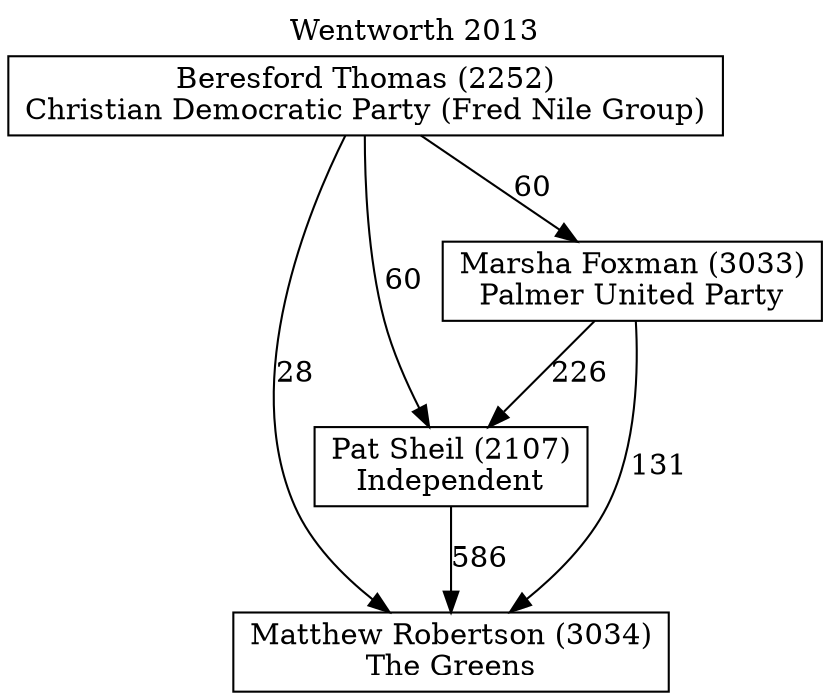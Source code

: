 // House preference flow
digraph "Matthew Robertson (3034)_Wentworth_2013" {
	graph [label="Wentworth 2013" labelloc=t mclimit=10]
	node [shape=box]
	"Matthew Robertson (3034)" [label="Matthew Robertson (3034)
The Greens"]
	"Pat Sheil (2107)" [label="Pat Sheil (2107)
Independent"]
	"Marsha Foxman (3033)" [label="Marsha Foxman (3033)
Palmer United Party"]
	"Beresford Thomas (2252)" [label="Beresford Thomas (2252)
Christian Democratic Party (Fred Nile Group)"]
	"Matthew Robertson (3034)" [label="Matthew Robertson (3034)
The Greens"]
	"Marsha Foxman (3033)" [label="Marsha Foxman (3033)
Palmer United Party"]
	"Beresford Thomas (2252)" [label="Beresford Thomas (2252)
Christian Democratic Party (Fred Nile Group)"]
	"Matthew Robertson (3034)" [label="Matthew Robertson (3034)
The Greens"]
	"Beresford Thomas (2252)" [label="Beresford Thomas (2252)
Christian Democratic Party (Fred Nile Group)"]
	"Beresford Thomas (2252)" [label="Beresford Thomas (2252)
Christian Democratic Party (Fred Nile Group)"]
	"Marsha Foxman (3033)" [label="Marsha Foxman (3033)
Palmer United Party"]
	"Beresford Thomas (2252)" [label="Beresford Thomas (2252)
Christian Democratic Party (Fred Nile Group)"]
	"Beresford Thomas (2252)" [label="Beresford Thomas (2252)
Christian Democratic Party (Fred Nile Group)"]
	"Pat Sheil (2107)" [label="Pat Sheil (2107)
Independent"]
	"Marsha Foxman (3033)" [label="Marsha Foxman (3033)
Palmer United Party"]
	"Beresford Thomas (2252)" [label="Beresford Thomas (2252)
Christian Democratic Party (Fred Nile Group)"]
	"Pat Sheil (2107)" [label="Pat Sheil (2107)
Independent"]
	"Beresford Thomas (2252)" [label="Beresford Thomas (2252)
Christian Democratic Party (Fred Nile Group)"]
	"Beresford Thomas (2252)" [label="Beresford Thomas (2252)
Christian Democratic Party (Fred Nile Group)"]
	"Marsha Foxman (3033)" [label="Marsha Foxman (3033)
Palmer United Party"]
	"Beresford Thomas (2252)" [label="Beresford Thomas (2252)
Christian Democratic Party (Fred Nile Group)"]
	"Beresford Thomas (2252)" [label="Beresford Thomas (2252)
Christian Democratic Party (Fred Nile Group)"]
	"Pat Sheil (2107)" -> "Matthew Robertson (3034)" [label=586]
	"Marsha Foxman (3033)" -> "Pat Sheil (2107)" [label=226]
	"Beresford Thomas (2252)" -> "Marsha Foxman (3033)" [label=60]
	"Marsha Foxman (3033)" -> "Matthew Robertson (3034)" [label=131]
	"Beresford Thomas (2252)" -> "Matthew Robertson (3034)" [label=28]
	"Beresford Thomas (2252)" -> "Pat Sheil (2107)" [label=60]
}
